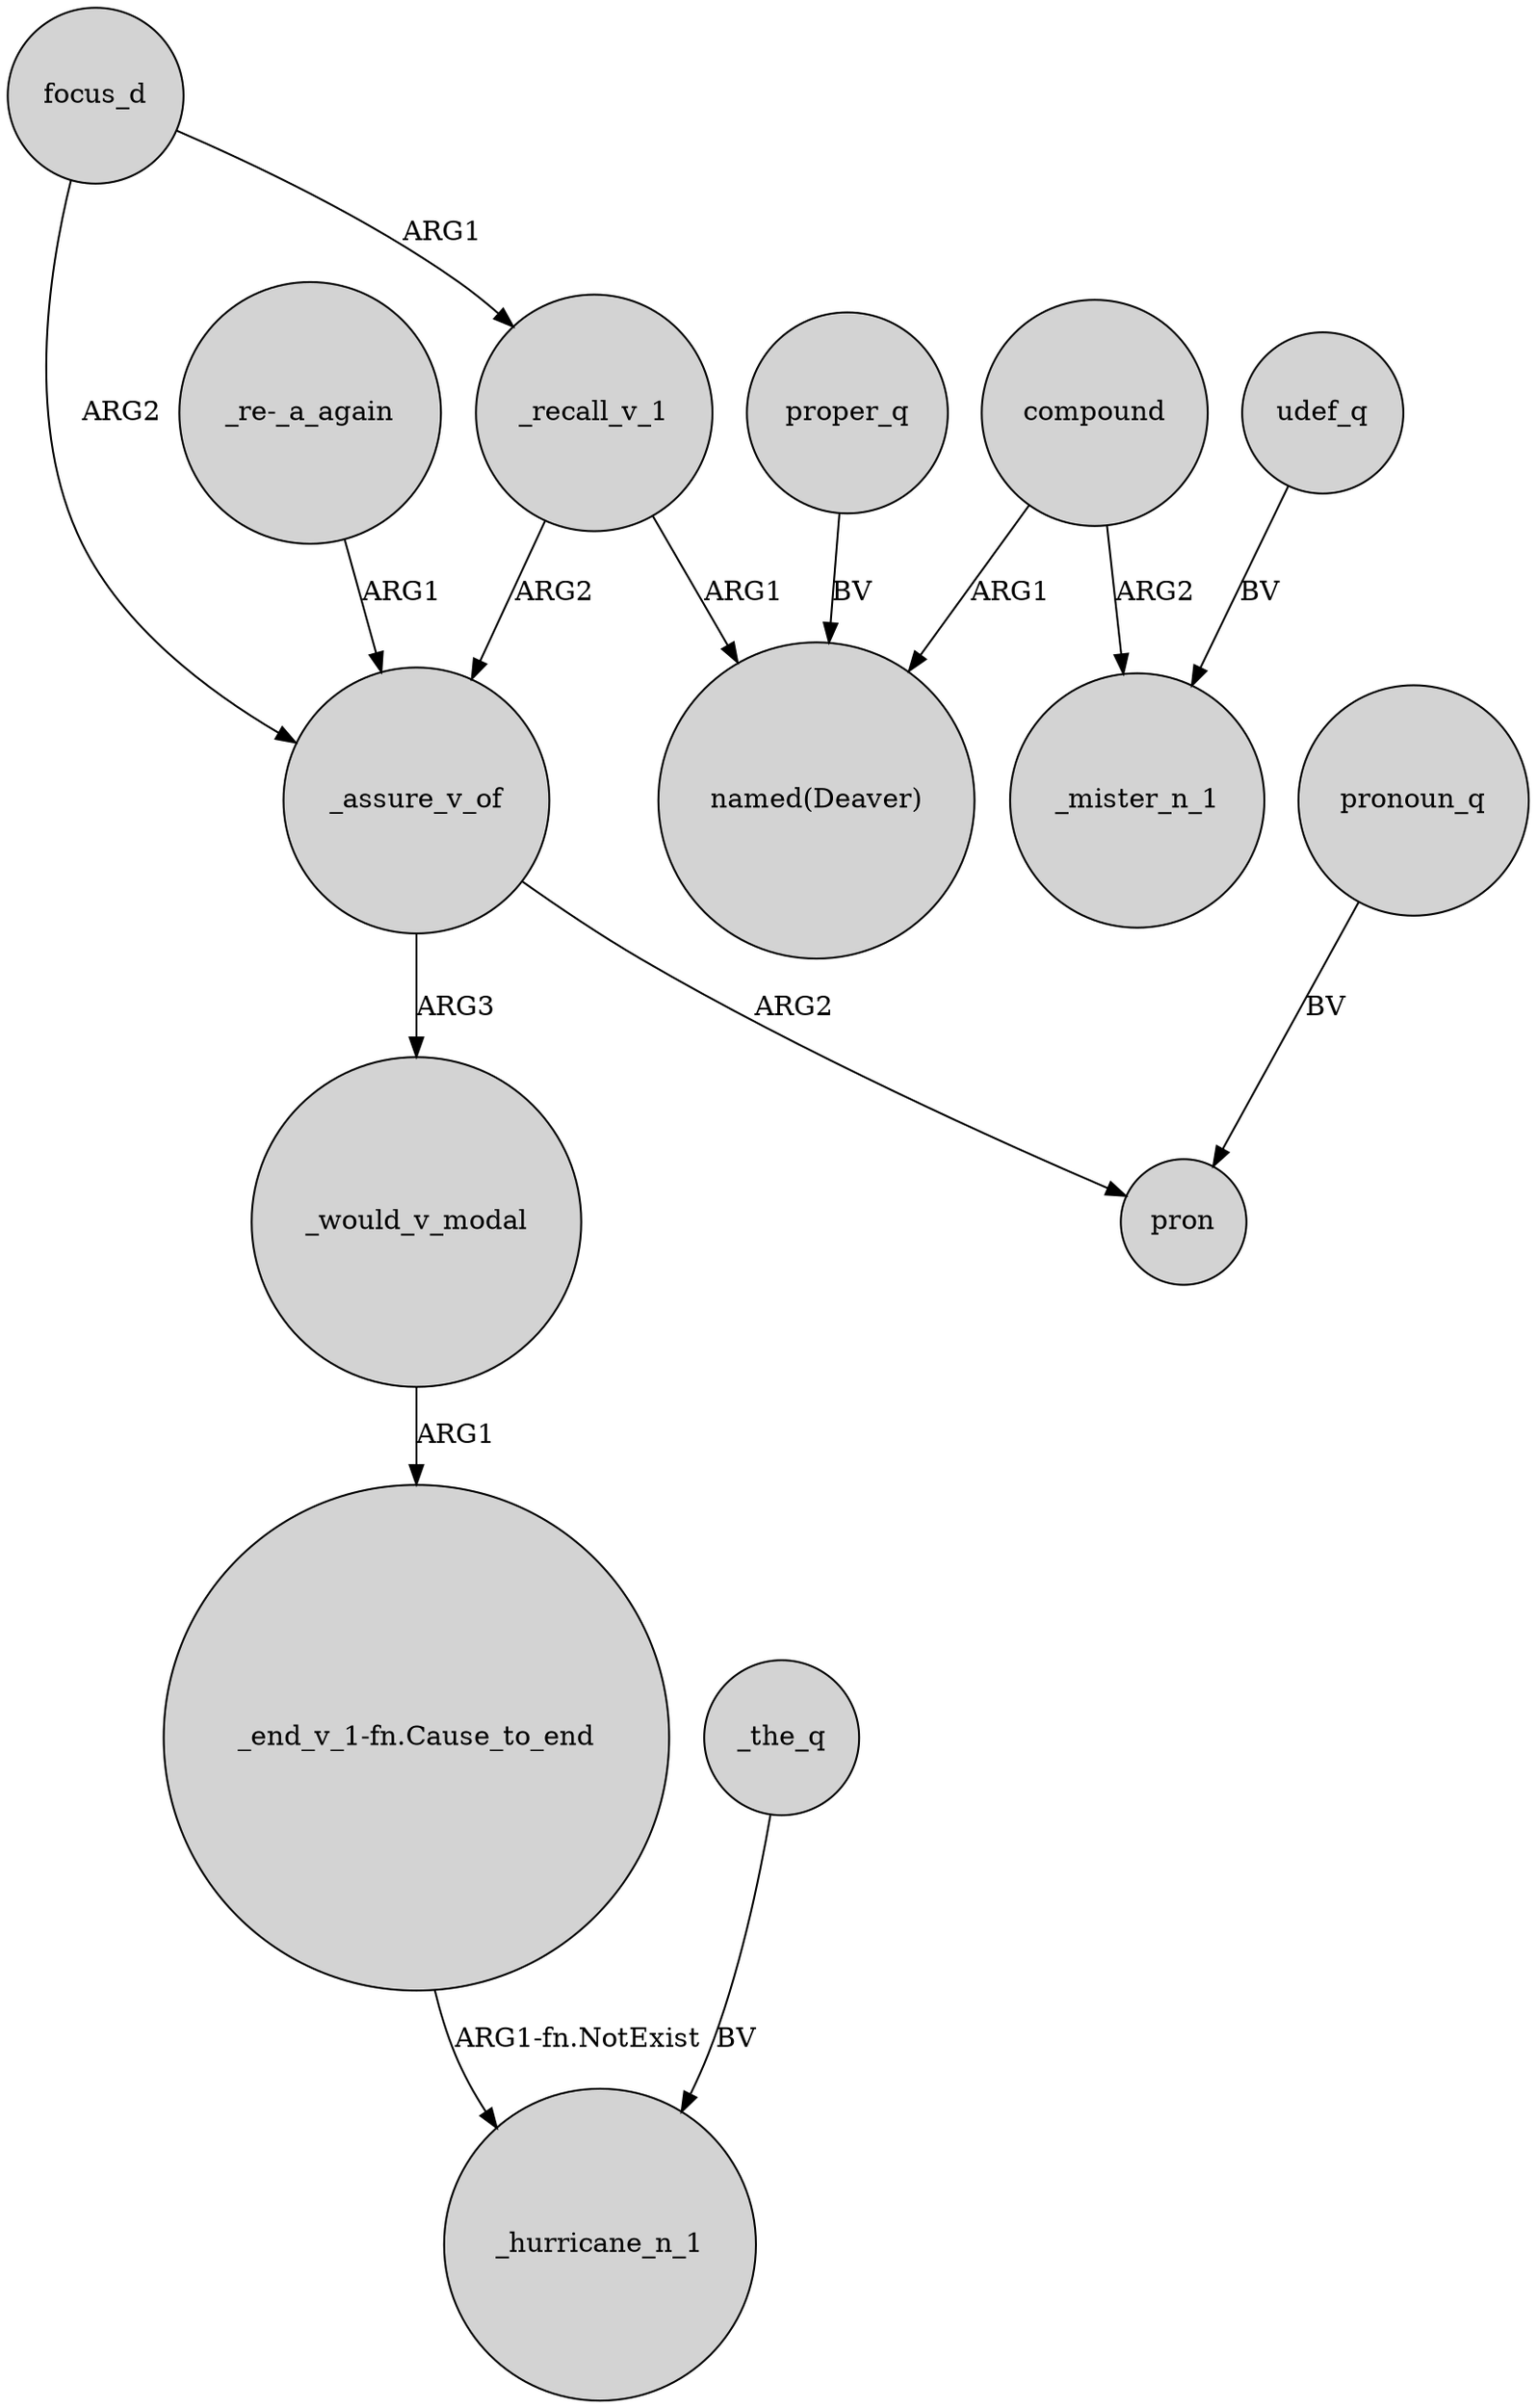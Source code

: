 digraph {
	node [shape=circle style=filled]
	focus_d -> _recall_v_1 [label=ARG1]
	"_end_v_1-fn.Cause_to_end" -> _hurricane_n_1 [label="ARG1-fn.NotExist"]
	udef_q -> _mister_n_1 [label=BV]
	_recall_v_1 -> "named(Deaver)" [label=ARG1]
	_recall_v_1 -> _assure_v_of [label=ARG2]
	_the_q -> _hurricane_n_1 [label=BV]
	_assure_v_of -> _would_v_modal [label=ARG3]
	_would_v_modal -> "_end_v_1-fn.Cause_to_end" [label=ARG1]
	"_re-_a_again" -> _assure_v_of [label=ARG1]
	focus_d -> _assure_v_of [label=ARG2]
	proper_q -> "named(Deaver)" [label=BV]
	_assure_v_of -> pron [label=ARG2]
	compound -> _mister_n_1 [label=ARG2]
	compound -> "named(Deaver)" [label=ARG1]
	pronoun_q -> pron [label=BV]
}
